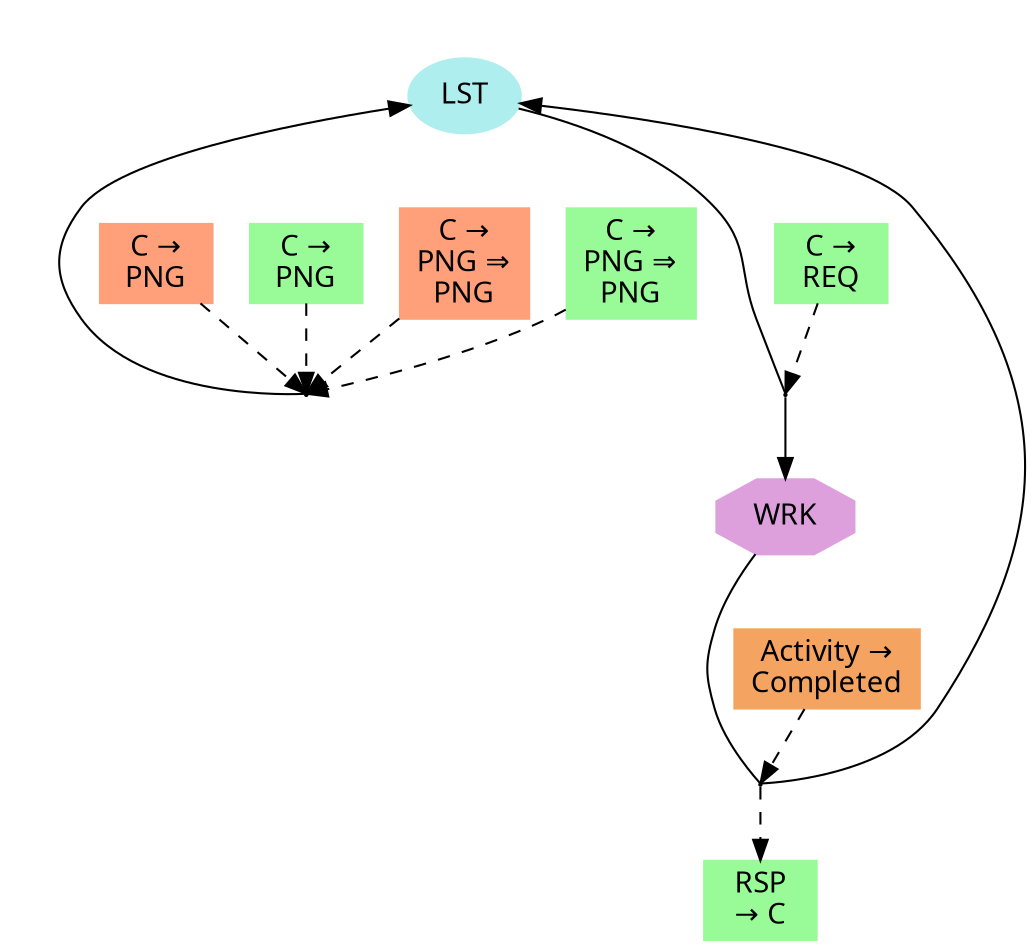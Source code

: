 digraph {
color=white;
concentrate=true;
graph [ fontname="sans-serif" ];
node [ fontname="sans-serif" ];
edge [ fontname="sans-serif" ];
subgraph cluster_0_false {
A_0_false [ label="LST", shape=ellipse, style=filled, color=PaleTurquoise ];
subgraph cluster_0 {
T_0_18446744073709551615 [ shape=point, height=0.015, width=0.015 ];
D_0_18446744073709551615_2 [ label="C &#8594;\nPNG", shape=box, style=filled, color=LightSalmon ];
A_0_false -> D_0_18446744073709551615_2 [ style=invis ];
D_0_18446744073709551615_4 [ label="C &#8594;\nPNG", shape=box, style=filled, color=PaleGreen ];
A_0_false -> D_0_18446744073709551615_4 [ style=invis ];
D_0_18446744073709551615_5 [ label="C &#8594;\nPNG &#8658;\nPNG", shape=box, style=filled, color=LightSalmon ];
A_0_false -> D_0_18446744073709551615_5 [ style=invis ];
D_0_18446744073709551615_6 [ label="C &#8594;\nPNG &#8658;\nPNG", shape=box, style=filled, color=PaleGreen ];
A_0_false -> D_0_18446744073709551615_6 [ style=invis ];
}
subgraph cluster_1 {
T_1_18446744073709551615 [ shape=point, height=0.015, width=0.015 ];
D_1_18446744073709551615_1 [ label="C &#8594;\nREQ", shape=box, style=filled, color=PaleGreen ];
A_0_false -> D_1_18446744073709551615_1 [ style=invis ];
}
}
subgraph cluster_1_true {
A_1_true [ label="WRK", shape=octagon, style=filled, color=Plum ];
subgraph cluster_2 {
T_2_18446744073709551615 [ shape=point, height=0.015, width=0.015 ];
D_2_18446744073709551615_7 [ label="Activity &#8594;\nCompleted", shape=box, style=filled, color=SandyBrown ];
A_1_true -> D_2_18446744073709551615_7 [ style=invis ];
}
}
A_0_false -> T_0_18446744073709551615 [ arrowhead=none, direction=forward ];
T_0_18446744073709551615 -> A_0_false [ constraint=false ];
D_0_18446744073709551615_2 -> T_0_18446744073709551615 [ style=dashed ];
D_0_18446744073709551615_4 -> T_0_18446744073709551615 [ style=dashed ];
D_0_18446744073709551615_5 -> T_0_18446744073709551615 [ style=dashed ];
D_0_18446744073709551615_6 -> T_0_18446744073709551615 [ style=dashed ];
A_0_false -> T_1_18446744073709551615 [ arrowhead=none, direction=forward ];
T_1_18446744073709551615 -> A_1_true [ constraint=true ];
D_1_18446744073709551615_1 -> T_1_18446744073709551615 [ style=dashed ];
A_1_true -> T_2_18446744073709551615 [ arrowhead=none, direction=forward ];
T_2_18446744073709551615 -> A_0_false [ constraint=false ];
D_2_18446744073709551615_7 -> T_2_18446744073709551615 [ style=dashed ];
S_2_18446744073709551615_8 [ label="RSP\n&#8594; C", shape=box, style=filled, color=PaleGreen ];
T_2_18446744073709551615 -> S_2_18446744073709551615_8 [ style=dashed ];
}
